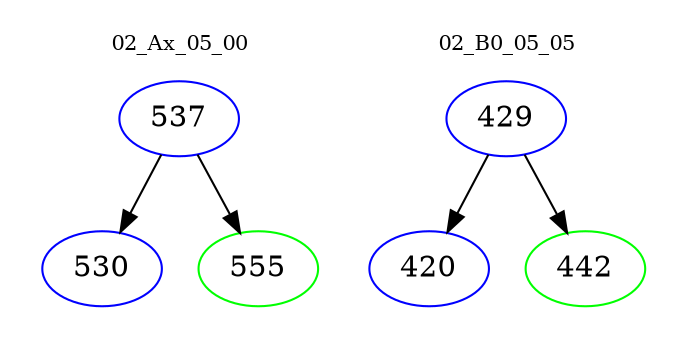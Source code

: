 digraph{
subgraph cluster_0 {
color = white
label = "02_Ax_05_00";
fontsize=10;
T0_537 [label="537", color="blue"]
T0_537 -> T0_530 [color="black"]
T0_530 [label="530", color="blue"]
T0_537 -> T0_555 [color="black"]
T0_555 [label="555", color="green"]
}
subgraph cluster_1 {
color = white
label = "02_B0_05_05";
fontsize=10;
T1_429 [label="429", color="blue"]
T1_429 -> T1_420 [color="black"]
T1_420 [label="420", color="blue"]
T1_429 -> T1_442 [color="black"]
T1_442 [label="442", color="green"]
}
}
